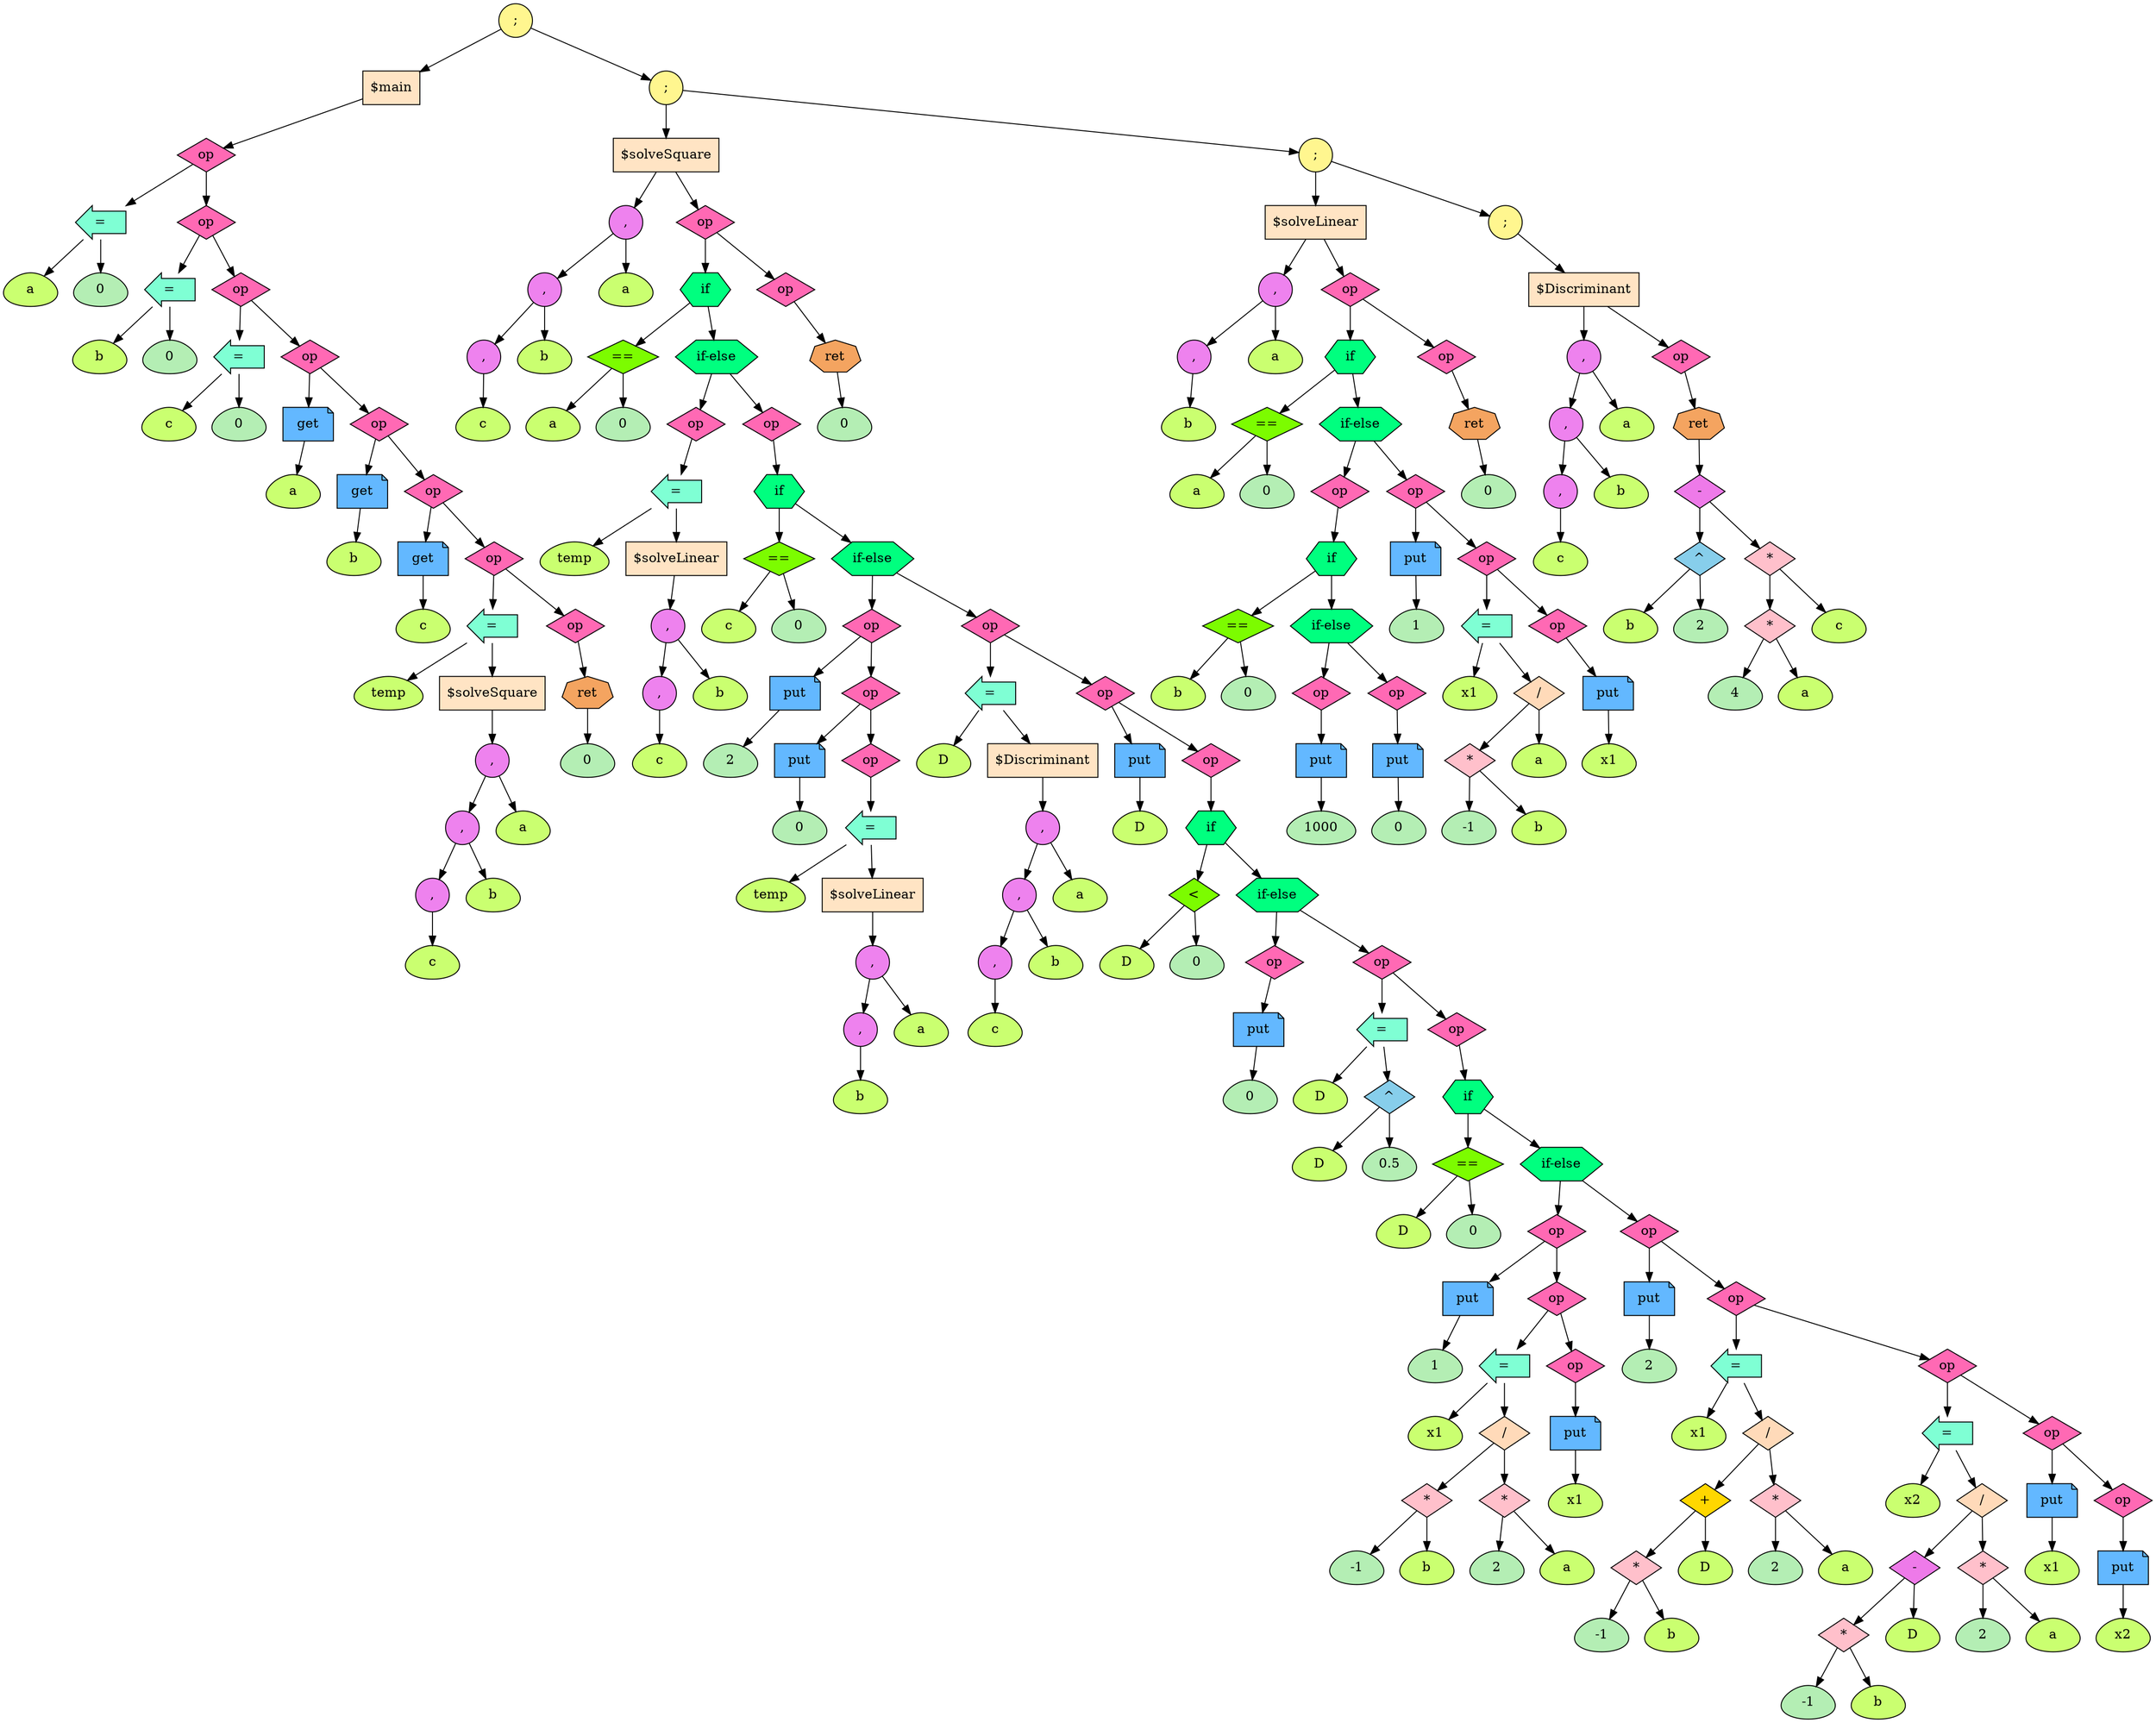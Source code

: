 digraph G {
fontsize = 50
94442180767856[label = ";", style = "filled", fillcolor = "khaki1", shape = "circle"]
94442180767984[label = "$main", style = "filled", fillcolor = "bisque", shape = "box"]
94442180767856 -> 94442180767984
94442180767984[label = "$main", style = "filled", fillcolor = "bisque", shape = "box"]
94442180768240[label = "op", style = "filled", fillcolor = "hotpink", shape = "diamond"]
94442180767984 -> 94442180768240
94442180768240[label = "op", style = "filled", fillcolor = "hotpink", shape = "diamond"]
94442180768368[label = "=", style = "filled", fillcolor = "aquamarine", shape = "larrow"]
94442180768240 -> 94442180768368
94442180768368[label = "=", style = "filled", fillcolor = "aquamarine", shape = "larrow"]
94442180768432[label = "a", style = "filled", fillcolor = "darkolivegreen1", shape = "egg"]
94442180768368 -> 94442180768432
94442180768432[label = "a", style = "filled", fillcolor = "darkolivegreen1", shape = "egg"]
94442180768368[label = "=", style = "filled", fillcolor = "aquamarine", shape = "larrow"]
94442180768688[label = "0", style = "filled", fillcolor = "darkseagreen2", shape = "egg"]
94442180768368 -> 94442180768688
94442180768688[label = "0", style = "filled", fillcolor = "darkseagreen2", shape = "egg"]
94442180768240[label = "op", style = "filled", fillcolor = "hotpink", shape = "diamond"]
94442180768816[label = "op", style = "filled", fillcolor = "hotpink", shape = "diamond"]
94442180768240 -> 94442180768816
94442180768816[label = "op", style = "filled", fillcolor = "hotpink", shape = "diamond"]
94442180768944[label = "=", style = "filled", fillcolor = "aquamarine", shape = "larrow"]
94442180768816 -> 94442180768944
94442180768944[label = "=", style = "filled", fillcolor = "aquamarine", shape = "larrow"]
94442180769008[label = "b", style = "filled", fillcolor = "darkolivegreen1", shape = "egg"]
94442180768944 -> 94442180769008
94442180769008[label = "b", style = "filled", fillcolor = "darkolivegreen1", shape = "egg"]
94442180768944[label = "=", style = "filled", fillcolor = "aquamarine", shape = "larrow"]
94442180769264[label = "0", style = "filled", fillcolor = "darkseagreen2", shape = "egg"]
94442180768944 -> 94442180769264
94442180769264[label = "0", style = "filled", fillcolor = "darkseagreen2", shape = "egg"]
94442180768816[label = "op", style = "filled", fillcolor = "hotpink", shape = "diamond"]
94442180769392[label = "op", style = "filled", fillcolor = "hotpink", shape = "diamond"]
94442180768816 -> 94442180769392
94442180769392[label = "op", style = "filled", fillcolor = "hotpink", shape = "diamond"]
94442180769520[label = "=", style = "filled", fillcolor = "aquamarine", shape = "larrow"]
94442180769392 -> 94442180769520
94442180769520[label = "=", style = "filled", fillcolor = "aquamarine", shape = "larrow"]
94442180769584[label = "c", style = "filled", fillcolor = "darkolivegreen1", shape = "egg"]
94442180769520 -> 94442180769584
94442180769584[label = "c", style = "filled", fillcolor = "darkolivegreen1", shape = "egg"]
94442180769520[label = "=", style = "filled", fillcolor = "aquamarine", shape = "larrow"]
94442180769840[label = "0", style = "filled", fillcolor = "darkseagreen2", shape = "egg"]
94442180769520 -> 94442180769840
94442180769840[label = "0", style = "filled", fillcolor = "darkseagreen2", shape = "egg"]
94442180769392[label = "op", style = "filled", fillcolor = "hotpink", shape = "diamond"]
94442180769968[label = "op", style = "filled", fillcolor = "hotpink", shape = "diamond"]
94442180769392 -> 94442180769968
94442180769968[label = "op", style = "filled", fillcolor = "hotpink", shape = "diamond"]
94442180770096[label = "get", style = "filled", fillcolor = "steelblue1", shape = "note"]
94442180769968 -> 94442180770096
94442180770096[label = "get", style = "filled", fillcolor = "steelblue1", shape = "note"]
94442180770224[label = "a", style = "filled", fillcolor = "darkolivegreen1", shape = "egg"]
94442180770096 -> 94442180770224
94442180770224[label = "a", style = "filled", fillcolor = "darkolivegreen1", shape = "egg"]
94442180769968[label = "op", style = "filled", fillcolor = "hotpink", shape = "diamond"]
94442180770352[label = "op", style = "filled", fillcolor = "hotpink", shape = "diamond"]
94442180769968 -> 94442180770352
94442180770352[label = "op", style = "filled", fillcolor = "hotpink", shape = "diamond"]
94442180770480[label = "get", style = "filled", fillcolor = "steelblue1", shape = "note"]
94442180770352 -> 94442180770480
94442180770480[label = "get", style = "filled", fillcolor = "steelblue1", shape = "note"]
94442180770608[label = "b", style = "filled", fillcolor = "darkolivegreen1", shape = "egg"]
94442180770480 -> 94442180770608
94442180770608[label = "b", style = "filled", fillcolor = "darkolivegreen1", shape = "egg"]
94442180770352[label = "op", style = "filled", fillcolor = "hotpink", shape = "diamond"]
94442180770736[label = "op", style = "filled", fillcolor = "hotpink", shape = "diamond"]
94442180770352 -> 94442180770736
94442180770736[label = "op", style = "filled", fillcolor = "hotpink", shape = "diamond"]
94442180770864[label = "get", style = "filled", fillcolor = "steelblue1", shape = "note"]
94442180770736 -> 94442180770864
94442180770864[label = "get", style = "filled", fillcolor = "steelblue1", shape = "note"]
94442180770992[label = "c", style = "filled", fillcolor = "darkolivegreen1", shape = "egg"]
94442180770864 -> 94442180770992
94442180770992[label = "c", style = "filled", fillcolor = "darkolivegreen1", shape = "egg"]
94442180770736[label = "op", style = "filled", fillcolor = "hotpink", shape = "diamond"]
94442180771120[label = "op", style = "filled", fillcolor = "hotpink", shape = "diamond"]
94442180770736 -> 94442180771120
94442180771120[label = "op", style = "filled", fillcolor = "hotpink", shape = "diamond"]
94442180771248[label = "=", style = "filled", fillcolor = "aquamarine", shape = "larrow"]
94442180771120 -> 94442180771248
94442180771248[label = "=", style = "filled", fillcolor = "aquamarine", shape = "larrow"]
94442180771312[label = "temp", style = "filled", fillcolor = "darkolivegreen1", shape = "egg"]
94442180771248 -> 94442180771312
94442180771312[label = "temp", style = "filled", fillcolor = "darkolivegreen1", shape = "egg"]
94442180771248[label = "=", style = "filled", fillcolor = "aquamarine", shape = "larrow"]
94442180771376[label = "$solveSquare", style = "filled", fillcolor = "bisque", shape = "box"]
94442180771248 -> 94442180771376
94442180771376[label = "$solveSquare", style = "filled", fillcolor = "bisque", shape = "box"]
94442180771568[label = ",", style = "filled", fillcolor = "violet", shape = "circle"]
94442180771376 -> 94442180771568
94442180771568[label = ",", style = "filled", fillcolor = "violet", shape = "circle"]
94442180771888[label = ",", style = "filled", fillcolor = "violet", shape = "circle"]
94442180771568 -> 94442180771888
94442180771888[label = ",", style = "filled", fillcolor = "violet", shape = "circle"]
94442180807184[label = ",", style = "filled", fillcolor = "violet", shape = "circle"]
94442180771888 -> 94442180807184
94442180807184[label = ",", style = "filled", fillcolor = "violet", shape = "circle"]
94442180807440[label = "c", style = "filled", fillcolor = "darkolivegreen1", shape = "egg"]
94442180807184 -> 94442180807440
94442180807440[label = "c", style = "filled", fillcolor = "darkolivegreen1", shape = "egg"]
94442180771888[label = ",", style = "filled", fillcolor = "violet", shape = "circle"]
94442180807120[label = "b", style = "filled", fillcolor = "darkolivegreen1", shape = "egg"]
94442180771888 -> 94442180807120
94442180807120[label = "b", style = "filled", fillcolor = "darkolivegreen1", shape = "egg"]
94442180771568[label = ",", style = "filled", fillcolor = "violet", shape = "circle"]
94442180771824[label = "a", style = "filled", fillcolor = "darkolivegreen1", shape = "egg"]
94442180771568 -> 94442180771824
94442180771824[label = "a", style = "filled", fillcolor = "darkolivegreen1", shape = "egg"]
94442180771120[label = "op", style = "filled", fillcolor = "hotpink", shape = "diamond"]
94442180807568[label = "op", style = "filled", fillcolor = "hotpink", shape = "diamond"]
94442180771120 -> 94442180807568
94442180807568[label = "op", style = "filled", fillcolor = "hotpink", shape = "diamond"]
94442180807696[label = "ret", style = "filled", fillcolor = "sandybrown", shape = "septagon"]
94442180807568 -> 94442180807696
94442180807696[label = "ret", style = "filled", fillcolor = "sandybrown", shape = "septagon"]
94442180807952[label = "0", style = "filled", fillcolor = "darkseagreen2", shape = "egg"]
94442180807696 -> 94442180807952
94442180807952[label = "0", style = "filled", fillcolor = "darkseagreen2", shape = "egg"]
94442180767856[label = ";", style = "filled", fillcolor = "khaki1", shape = "circle"]
94442180808016[label = ";", style = "filled", fillcolor = "khaki1", shape = "circle"]
94442180767856 -> 94442180808016
94442180808016[label = ";", style = "filled", fillcolor = "khaki1", shape = "circle"]
94442180808144[label = "$solveSquare", style = "filled", fillcolor = "bisque", shape = "box"]
94442180808016 -> 94442180808144
94442180808144[label = "$solveSquare", style = "filled", fillcolor = "bisque", shape = "box"]
94442180808336[label = ",", style = "filled", fillcolor = "violet", shape = "circle"]
94442180808144 -> 94442180808336
94442180808336[label = ",", style = "filled", fillcolor = "violet", shape = "circle"]
94442180808528[label = ",", style = "filled", fillcolor = "violet", shape = "circle"]
94442180808336 -> 94442180808528
94442180808528[label = ",", style = "filled", fillcolor = "violet", shape = "circle"]
94442180808720[label = ",", style = "filled", fillcolor = "violet", shape = "circle"]
94442180808528 -> 94442180808720
94442180808720[label = ",", style = "filled", fillcolor = "violet", shape = "circle"]
94442180808848[label = "c", style = "filled", fillcolor = "darkolivegreen1", shape = "egg"]
94442180808720 -> 94442180808848
94442180808848[label = "c", style = "filled", fillcolor = "darkolivegreen1", shape = "egg"]
94442180808528[label = ",", style = "filled", fillcolor = "violet", shape = "circle"]
94442180808656[label = "b", style = "filled", fillcolor = "darkolivegreen1", shape = "egg"]
94442180808528 -> 94442180808656
94442180808656[label = "b", style = "filled", fillcolor = "darkolivegreen1", shape = "egg"]
94442180808336[label = ",", style = "filled", fillcolor = "violet", shape = "circle"]
94442180808464[label = "a", style = "filled", fillcolor = "darkolivegreen1", shape = "egg"]
94442180808336 -> 94442180808464
94442180808464[label = "a", style = "filled", fillcolor = "darkolivegreen1", shape = "egg"]
94442180808144[label = "$solveSquare", style = "filled", fillcolor = "bisque", shape = "box"]
94442180808976[label = "op", style = "filled", fillcolor = "hotpink", shape = "diamond"]
94442180808144 -> 94442180808976
94442180808976[label = "op", style = "filled", fillcolor = "hotpink", shape = "diamond"]
94442180809104[label = "if", style = "filled", fillcolor = "springgreen", shape = "hexagon"]
94442180808976 -> 94442180809104
94442180809104[label = "if", style = "filled", fillcolor = "springgreen", shape = "hexagon"]
94442180809232[label = "==", style = "filled", fillcolor = "lawngreen", shape = "diamond"]
94442180809104 -> 94442180809232
94442180809232[label = "==", style = "filled", fillcolor = "lawngreen", shape = "diamond"]
94442180809552[label = "a", style = "filled", fillcolor = "darkolivegreen1", shape = "egg"]
94442180809232 -> 94442180809552
94442180809552[label = "a", style = "filled", fillcolor = "darkolivegreen1", shape = "egg"]
94442180809232[label = "==", style = "filled", fillcolor = "lawngreen", shape = "diamond"]
94442180809872[label = "0", style = "filled", fillcolor = "darkseagreen2", shape = "egg"]
94442180809232 -> 94442180809872
94442180809872[label = "0", style = "filled", fillcolor = "darkseagreen2", shape = "egg"]
94442180809104[label = "if", style = "filled", fillcolor = "springgreen", shape = "hexagon"]
94442180809936[label = "if-else", style = "filled", fillcolor = "springgreen", shape = "hexagon"]
94442180809104 -> 94442180809936
94442180809936[label = "if-else", style = "filled", fillcolor = "springgreen", shape = "hexagon"]
94442180810192[label = "op", style = "filled", fillcolor = "hotpink", shape = "diamond"]
94442180809936 -> 94442180810192
94442180810192[label = "op", style = "filled", fillcolor = "hotpink", shape = "diamond"]
94442180810320[label = "=", style = "filled", fillcolor = "aquamarine", shape = "larrow"]
94442180810192 -> 94442180810320
94442180810320[label = "=", style = "filled", fillcolor = "aquamarine", shape = "larrow"]
94442180810384[label = "temp", style = "filled", fillcolor = "darkolivegreen1", shape = "egg"]
94442180810320 -> 94442180810384
94442180810384[label = "temp", style = "filled", fillcolor = "darkolivegreen1", shape = "egg"]
94442180810320[label = "=", style = "filled", fillcolor = "aquamarine", shape = "larrow"]
94442180810448[label = "$solveLinear", style = "filled", fillcolor = "bisque", shape = "box"]
94442180810320 -> 94442180810448
94442180810448[label = "$solveLinear", style = "filled", fillcolor = "bisque", shape = "box"]
94442180810640[label = ",", style = "filled", fillcolor = "violet", shape = "circle"]
94442180810448 -> 94442180810640
94442180810640[label = ",", style = "filled", fillcolor = "violet", shape = "circle"]
94442180810960[label = ",", style = "filled", fillcolor = "violet", shape = "circle"]
94442180810640 -> 94442180810960
94442180810960[label = ",", style = "filled", fillcolor = "violet", shape = "circle"]
94442180811216[label = "c", style = "filled", fillcolor = "darkolivegreen1", shape = "egg"]
94442180810960 -> 94442180811216
94442180811216[label = "c", style = "filled", fillcolor = "darkolivegreen1", shape = "egg"]
94442180810640[label = ",", style = "filled", fillcolor = "violet", shape = "circle"]
94442180810896[label = "b", style = "filled", fillcolor = "darkolivegreen1", shape = "egg"]
94442180810640 -> 94442180810896
94442180810896[label = "b", style = "filled", fillcolor = "darkolivegreen1", shape = "egg"]
94442180809936[label = "if-else", style = "filled", fillcolor = "springgreen", shape = "hexagon"]
94442180811536[label = "op", style = "filled", fillcolor = "hotpink", shape = "diamond"]
94442180809936 -> 94442180811536
94442180811536[label = "op", style = "filled", fillcolor = "hotpink", shape = "diamond"]
94442180811664[label = "if", style = "filled", fillcolor = "springgreen", shape = "hexagon"]
94442180811536 -> 94442180811664
94442180811664[label = "if", style = "filled", fillcolor = "springgreen", shape = "hexagon"]
94442180811792[label = "==", style = "filled", fillcolor = "lawngreen", shape = "diamond"]
94442180811664 -> 94442180811792
94442180811792[label = "==", style = "filled", fillcolor = "lawngreen", shape = "diamond"]
94442180812112[label = "c", style = "filled", fillcolor = "darkolivegreen1", shape = "egg"]
94442180811792 -> 94442180812112
94442180812112[label = "c", style = "filled", fillcolor = "darkolivegreen1", shape = "egg"]
94442180811792[label = "==", style = "filled", fillcolor = "lawngreen", shape = "diamond"]
94442180812432[label = "0", style = "filled", fillcolor = "darkseagreen2", shape = "egg"]
94442180811792 -> 94442180812432
94442180812432[label = "0", style = "filled", fillcolor = "darkseagreen2", shape = "egg"]
94442180811664[label = "if", style = "filled", fillcolor = "springgreen", shape = "hexagon"]
94442180812496[label = "if-else", style = "filled", fillcolor = "springgreen", shape = "hexagon"]
94442180811664 -> 94442180812496
94442180812496[label = "if-else", style = "filled", fillcolor = "springgreen", shape = "hexagon"]
94442180812752[label = "op", style = "filled", fillcolor = "hotpink", shape = "diamond"]
94442180812496 -> 94442180812752
94442180812752[label = "op", style = "filled", fillcolor = "hotpink", shape = "diamond"]
94442180812880[label = "put", style = "filled", fillcolor = "steelblue1", shape = "note"]
94442180812752 -> 94442180812880
94442180812880[label = "put", style = "filled", fillcolor = "steelblue1", shape = "note"]
94442180813200[label = "2", style = "filled", fillcolor = "darkseagreen2", shape = "egg"]
94442180812880 -> 94442180813200
94442180813200[label = "2", style = "filled", fillcolor = "darkseagreen2", shape = "egg"]
94442180812752[label = "op", style = "filled", fillcolor = "hotpink", shape = "diamond"]
94442180813328[label = "op", style = "filled", fillcolor = "hotpink", shape = "diamond"]
94442180812752 -> 94442180813328
94442180813328[label = "op", style = "filled", fillcolor = "hotpink", shape = "diamond"]
94442180813456[label = "put", style = "filled", fillcolor = "steelblue1", shape = "note"]
94442180813328 -> 94442180813456
94442180813456[label = "put", style = "filled", fillcolor = "steelblue1", shape = "note"]
94442180813776[label = "0", style = "filled", fillcolor = "darkseagreen2", shape = "egg"]
94442180813456 -> 94442180813776
94442180813776[label = "0", style = "filled", fillcolor = "darkseagreen2", shape = "egg"]
94442180813328[label = "op", style = "filled", fillcolor = "hotpink", shape = "diamond"]
94442180813904[label = "op", style = "filled", fillcolor = "hotpink", shape = "diamond"]
94442180813328 -> 94442180813904
94442180813904[label = "op", style = "filled", fillcolor = "hotpink", shape = "diamond"]
94442180814032[label = "=", style = "filled", fillcolor = "aquamarine", shape = "larrow"]
94442180813904 -> 94442180814032
94442180814032[label = "=", style = "filled", fillcolor = "aquamarine", shape = "larrow"]
94442180814096[label = "temp", style = "filled", fillcolor = "darkolivegreen1", shape = "egg"]
94442180814032 -> 94442180814096
94442180814096[label = "temp", style = "filled", fillcolor = "darkolivegreen1", shape = "egg"]
94442180814032[label = "=", style = "filled", fillcolor = "aquamarine", shape = "larrow"]
94442180814160[label = "$solveLinear", style = "filled", fillcolor = "bisque", shape = "box"]
94442180814032 -> 94442180814160
94442180814160[label = "$solveLinear", style = "filled", fillcolor = "bisque", shape = "box"]
94442180814352[label = ",", style = "filled", fillcolor = "violet", shape = "circle"]
94442180814160 -> 94442180814352
94442180814352[label = ",", style = "filled", fillcolor = "violet", shape = "circle"]
94442180814672[label = ",", style = "filled", fillcolor = "violet", shape = "circle"]
94442180814352 -> 94442180814672
94442180814672[label = ",", style = "filled", fillcolor = "violet", shape = "circle"]
94442180814928[label = "b", style = "filled", fillcolor = "darkolivegreen1", shape = "egg"]
94442180814672 -> 94442180814928
94442180814928[label = "b", style = "filled", fillcolor = "darkolivegreen1", shape = "egg"]
94442180814352[label = ",", style = "filled", fillcolor = "violet", shape = "circle"]
94442180814608[label = "a", style = "filled", fillcolor = "darkolivegreen1", shape = "egg"]
94442180814352 -> 94442180814608
94442180814608[label = "a", style = "filled", fillcolor = "darkolivegreen1", shape = "egg"]
94442180812496[label = "if-else", style = "filled", fillcolor = "springgreen", shape = "hexagon"]
94442180815248[label = "op", style = "filled", fillcolor = "hotpink", shape = "diamond"]
94442180812496 -> 94442180815248
94442180815248[label = "op", style = "filled", fillcolor = "hotpink", shape = "diamond"]
94442180815376[label = "=", style = "filled", fillcolor = "aquamarine", shape = "larrow"]
94442180815248 -> 94442180815376
94442180815376[label = "=", style = "filled", fillcolor = "aquamarine", shape = "larrow"]
94442180815440[label = "D", style = "filled", fillcolor = "darkolivegreen1", shape = "egg"]
94442180815376 -> 94442180815440
94442180815440[label = "D", style = "filled", fillcolor = "darkolivegreen1", shape = "egg"]
94442180815376[label = "=", style = "filled", fillcolor = "aquamarine", shape = "larrow"]
94442180815504[label = "$Discriminant", style = "filled", fillcolor = "bisque", shape = "box"]
94442180815376 -> 94442180815504
94442180815504[label = "$Discriminant", style = "filled", fillcolor = "bisque", shape = "box"]
94442180815696[label = ",", style = "filled", fillcolor = "violet", shape = "circle"]
94442180815504 -> 94442180815696
94442180815696[label = ",", style = "filled", fillcolor = "violet", shape = "circle"]
94442180816016[label = ",", style = "filled", fillcolor = "violet", shape = "circle"]
94442180815696 -> 94442180816016
94442180816016[label = ",", style = "filled", fillcolor = "violet", shape = "circle"]
94442180816336[label = ",", style = "filled", fillcolor = "violet", shape = "circle"]
94442180816016 -> 94442180816336
94442180816336[label = ",", style = "filled", fillcolor = "violet", shape = "circle"]
94442180816592[label = "c", style = "filled", fillcolor = "darkolivegreen1", shape = "egg"]
94442180816336 -> 94442180816592
94442180816592[label = "c", style = "filled", fillcolor = "darkolivegreen1", shape = "egg"]
94442180816016[label = ",", style = "filled", fillcolor = "violet", shape = "circle"]
94442180816272[label = "b", style = "filled", fillcolor = "darkolivegreen1", shape = "egg"]
94442180816016 -> 94442180816272
94442180816272[label = "b", style = "filled", fillcolor = "darkolivegreen1", shape = "egg"]
94442180815696[label = ",", style = "filled", fillcolor = "violet", shape = "circle"]
94442180815952[label = "a", style = "filled", fillcolor = "darkolivegreen1", shape = "egg"]
94442180815696 -> 94442180815952
94442180815952[label = "a", style = "filled", fillcolor = "darkolivegreen1", shape = "egg"]
94442180815248[label = "op", style = "filled", fillcolor = "hotpink", shape = "diamond"]
94442180816720[label = "op", style = "filled", fillcolor = "hotpink", shape = "diamond"]
94442180815248 -> 94442180816720
94442180816720[label = "op", style = "filled", fillcolor = "hotpink", shape = "diamond"]
94442180816848[label = "put", style = "filled", fillcolor = "steelblue1", shape = "note"]
94442180816720 -> 94442180816848
94442180816848[label = "put", style = "filled", fillcolor = "steelblue1", shape = "note"]
94442180817168[label = "D", style = "filled", fillcolor = "darkolivegreen1", shape = "egg"]
94442180816848 -> 94442180817168
94442180817168[label = "D", style = "filled", fillcolor = "darkolivegreen1", shape = "egg"]
94442180816720[label = "op", style = "filled", fillcolor = "hotpink", shape = "diamond"]
94442180817296[label = "op", style = "filled", fillcolor = "hotpink", shape = "diamond"]
94442180816720 -> 94442180817296
94442180817296[label = "op", style = "filled", fillcolor = "hotpink", shape = "diamond"]
94442180817424[label = "if", style = "filled", fillcolor = "springgreen", shape = "hexagon"]
94442180817296 -> 94442180817424
94442180817424[label = "if", style = "filled", fillcolor = "springgreen", shape = "hexagon"]
94442180817552[label = "<", style = "filled", fillcolor = "lawngreen", shape = "diamond"]
94442180817424 -> 94442180817552
94442180817552[label = "<", style = "filled", fillcolor = "lawngreen", shape = "diamond"]
94442180817872[label = "D", style = "filled", fillcolor = "darkolivegreen1", shape = "egg"]
94442180817552 -> 94442180817872
94442180817872[label = "D", style = "filled", fillcolor = "darkolivegreen1", shape = "egg"]
94442180817552[label = "<", style = "filled", fillcolor = "lawngreen", shape = "diamond"]
94442180818192[label = "0", style = "filled", fillcolor = "darkseagreen2", shape = "egg"]
94442180817552 -> 94442180818192
94442180818192[label = "0", style = "filled", fillcolor = "darkseagreen2", shape = "egg"]
94442180817424[label = "if", style = "filled", fillcolor = "springgreen", shape = "hexagon"]
94442180818256[label = "if-else", style = "filled", fillcolor = "springgreen", shape = "hexagon"]
94442180817424 -> 94442180818256
94442180818256[label = "if-else", style = "filled", fillcolor = "springgreen", shape = "hexagon"]
94442180818384[label = "op", style = "filled", fillcolor = "hotpink", shape = "diamond"]
94442180818256 -> 94442180818384
94442180818384[label = "op", style = "filled", fillcolor = "hotpink", shape = "diamond"]
94442180818512[label = "put", style = "filled", fillcolor = "steelblue1", shape = "note"]
94442180818384 -> 94442180818512
94442180818512[label = "put", style = "filled", fillcolor = "steelblue1", shape = "note"]
94442180818832[label = "0", style = "filled", fillcolor = "darkseagreen2", shape = "egg"]
94442180818512 -> 94442180818832
94442180818832[label = "0", style = "filled", fillcolor = "darkseagreen2", shape = "egg"]
94442180818256[label = "if-else", style = "filled", fillcolor = "springgreen", shape = "hexagon"]
94442180819088[label = "op", style = "filled", fillcolor = "hotpink", shape = "diamond"]
94442180818256 -> 94442180819088
94442180819088[label = "op", style = "filled", fillcolor = "hotpink", shape = "diamond"]
94442180819216[label = "=", style = "filled", fillcolor = "aquamarine", shape = "larrow"]
94442180819088 -> 94442180819216
94442180819216[label = "=", style = "filled", fillcolor = "aquamarine", shape = "larrow"]
94442180819280[label = "D", style = "filled", fillcolor = "darkolivegreen1", shape = "egg"]
94442180819216 -> 94442180819280
94442180819280[label = "D", style = "filled", fillcolor = "darkolivegreen1", shape = "egg"]
94442180819216[label = "=", style = "filled", fillcolor = "aquamarine", shape = "larrow"]
94442180819472[label = "^", style = "filled", fillcolor = "skyblue", shape = "diamond"]
94442180819216 -> 94442180819472
94442180819472[label = "^", style = "filled", fillcolor = "skyblue", shape = "diamond"]
94442180819536[label = "D", style = "filled", fillcolor = "darkolivegreen1", shape = "egg"]
94442180819472 -> 94442180819536
94442180819536[label = "D", style = "filled", fillcolor = "darkolivegreen1", shape = "egg"]
94442180819472[label = "^", style = "filled", fillcolor = "skyblue", shape = "diamond"]
94442180819600[label = "0.5", style = "filled", fillcolor = "darkseagreen2", shape = "egg"]
94442180819472 -> 94442180819600
94442180819600[label = "0.5", style = "filled", fillcolor = "darkseagreen2", shape = "egg"]
94442180819088[label = "op", style = "filled", fillcolor = "hotpink", shape = "diamond"]
94442180819728[label = "op", style = "filled", fillcolor = "hotpink", shape = "diamond"]
94442180819088 -> 94442180819728
94442180819728[label = "op", style = "filled", fillcolor = "hotpink", shape = "diamond"]
94442180819856[label = "if", style = "filled", fillcolor = "springgreen", shape = "hexagon"]
94442180819728 -> 94442180819856
94442180819856[label = "if", style = "filled", fillcolor = "springgreen", shape = "hexagon"]
94442180819984[label = "==", style = "filled", fillcolor = "lawngreen", shape = "diamond"]
94442180819856 -> 94442180819984
94442180819984[label = "==", style = "filled", fillcolor = "lawngreen", shape = "diamond"]
94442180820304[label = "D", style = "filled", fillcolor = "darkolivegreen1", shape = "egg"]
94442180819984 -> 94442180820304
94442180820304[label = "D", style = "filled", fillcolor = "darkolivegreen1", shape = "egg"]
94442180819984[label = "==", style = "filled", fillcolor = "lawngreen", shape = "diamond"]
94442180820624[label = "0", style = "filled", fillcolor = "darkseagreen2", shape = "egg"]
94442180819984 -> 94442180820624
94442180820624[label = "0", style = "filled", fillcolor = "darkseagreen2", shape = "egg"]
94442180819856[label = "if", style = "filled", fillcolor = "springgreen", shape = "hexagon"]
94442180820688[label = "if-else", style = "filled", fillcolor = "springgreen", shape = "hexagon"]
94442180819856 -> 94442180820688
94442180820688[label = "if-else", style = "filled", fillcolor = "springgreen", shape = "hexagon"]
94442180820944[label = "op", style = "filled", fillcolor = "hotpink", shape = "diamond"]
94442180820688 -> 94442180820944
94442180820944[label = "op", style = "filled", fillcolor = "hotpink", shape = "diamond"]
94442180821072[label = "put", style = "filled", fillcolor = "steelblue1", shape = "note"]
94442180820944 -> 94442180821072
94442180821072[label = "put", style = "filled", fillcolor = "steelblue1", shape = "note"]
94442180821392[label = "1", style = "filled", fillcolor = "darkseagreen2", shape = "egg"]
94442180821072 -> 94442180821392
94442180821392[label = "1", style = "filled", fillcolor = "darkseagreen2", shape = "egg"]
94442180820944[label = "op", style = "filled", fillcolor = "hotpink", shape = "diamond"]
94442180821520[label = "op", style = "filled", fillcolor = "hotpink", shape = "diamond"]
94442180820944 -> 94442180821520
94442180821520[label = "op", style = "filled", fillcolor = "hotpink", shape = "diamond"]
94442180821648[label = "=", style = "filled", fillcolor = "aquamarine", shape = "larrow"]
94442180821520 -> 94442180821648
94442180821648[label = "=", style = "filled", fillcolor = "aquamarine", shape = "larrow"]
94442180821712[label = "x1", style = "filled", fillcolor = "darkolivegreen1", shape = "egg"]
94442180821648 -> 94442180821712
94442180821712[label = "x1", style = "filled", fillcolor = "darkolivegreen1", shape = "egg"]
94442180821648[label = "=", style = "filled", fillcolor = "aquamarine", shape = "larrow"]
94442180822544[label = "/", style = "filled", fillcolor = "peachpuff", shape = "diamond"]
94442180821648 -> 94442180822544
94442180822544[label = "/", style = "filled", fillcolor = "peachpuff", shape = "diamond"]
94442180821840[label = "*", style = "filled", fillcolor = "pink", shape = "diamond"]
94442180822544 -> 94442180821840
94442180821840[label = "*", style = "filled", fillcolor = "pink", shape = "diamond"]
94442180840672[label = "-1", style = "filled", fillcolor = "darkseagreen2", shape = "egg"]
94442180821840 -> 94442180840672
94442180840672[label = "-1", style = "filled", fillcolor = "darkseagreen2", shape = "egg"]
94442180821840[label = "*", style = "filled", fillcolor = "pink", shape = "diamond"]
94442180822480[label = "b", style = "filled", fillcolor = "darkolivegreen1", shape = "egg"]
94442180821840 -> 94442180822480
94442180822480[label = "b", style = "filled", fillcolor = "darkolivegreen1", shape = "egg"]
94442180822544[label = "/", style = "filled", fillcolor = "peachpuff", shape = "diamond"]
94442180822736[label = "*", style = "filled", fillcolor = "pink", shape = "diamond"]
94442180822544 -> 94442180822736
94442180822736[label = "*", style = "filled", fillcolor = "pink", shape = "diamond"]
94442180822864[label = "2", style = "filled", fillcolor = "darkseagreen2", shape = "egg"]
94442180822736 -> 94442180822864
94442180822864[label = "2", style = "filled", fillcolor = "darkseagreen2", shape = "egg"]
94442180822736[label = "*", style = "filled", fillcolor = "pink", shape = "diamond"]
94442180822992[label = "a", style = "filled", fillcolor = "darkolivegreen1", shape = "egg"]
94442180822736 -> 94442180822992
94442180822992[label = "a", style = "filled", fillcolor = "darkolivegreen1", shape = "egg"]
94442180821520[label = "op", style = "filled", fillcolor = "hotpink", shape = "diamond"]
94442180823120[label = "op", style = "filled", fillcolor = "hotpink", shape = "diamond"]
94442180821520 -> 94442180823120
94442180823120[label = "op", style = "filled", fillcolor = "hotpink", shape = "diamond"]
94442180823248[label = "put", style = "filled", fillcolor = "steelblue1", shape = "note"]
94442180823120 -> 94442180823248
94442180823248[label = "put", style = "filled", fillcolor = "steelblue1", shape = "note"]
94442180823568[label = "x1", style = "filled", fillcolor = "darkolivegreen1", shape = "egg"]
94442180823248 -> 94442180823568
94442180823568[label = "x1", style = "filled", fillcolor = "darkolivegreen1", shape = "egg"]
94442180820688[label = "if-else", style = "filled", fillcolor = "springgreen", shape = "hexagon"]
94442180823888[label = "op", style = "filled", fillcolor = "hotpink", shape = "diamond"]
94442180820688 -> 94442180823888
94442180823888[label = "op", style = "filled", fillcolor = "hotpink", shape = "diamond"]
94442180824016[label = "put", style = "filled", fillcolor = "steelblue1", shape = "note"]
94442180823888 -> 94442180824016
94442180824016[label = "put", style = "filled", fillcolor = "steelblue1", shape = "note"]
94442180824336[label = "2", style = "filled", fillcolor = "darkseagreen2", shape = "egg"]
94442180824016 -> 94442180824336
94442180824336[label = "2", style = "filled", fillcolor = "darkseagreen2", shape = "egg"]
94442180823888[label = "op", style = "filled", fillcolor = "hotpink", shape = "diamond"]
94442180824464[label = "op", style = "filled", fillcolor = "hotpink", shape = "diamond"]
94442180823888 -> 94442180824464
94442180824464[label = "op", style = "filled", fillcolor = "hotpink", shape = "diamond"]
94442180824592[label = "=", style = "filled", fillcolor = "aquamarine", shape = "larrow"]
94442180824464 -> 94442180824592
94442180824592[label = "=", style = "filled", fillcolor = "aquamarine", shape = "larrow"]
94442180824656[label = "x1", style = "filled", fillcolor = "darkolivegreen1", shape = "egg"]
94442180824592 -> 94442180824656
94442180824656[label = "x1", style = "filled", fillcolor = "darkolivegreen1", shape = "egg"]
94442180824592[label = "=", style = "filled", fillcolor = "aquamarine", shape = "larrow"]
94442180824784[label = "/", style = "filled", fillcolor = "peachpuff", shape = "diamond"]
94442180824592 -> 94442180824784
94442180824784[label = "/", style = "filled", fillcolor = "peachpuff", shape = "diamond"]
94442180824912[label = "+", style = "filled", fillcolor = "gold", shape = "diamond"]
94442180824784 -> 94442180824912
94442180824912[label = "+", style = "filled", fillcolor = "gold", shape = "diamond"]
94442180824976[label = "*", style = "filled", fillcolor = "pink", shape = "diamond"]
94442180824912 -> 94442180824976
94442180824976[label = "*", style = "filled", fillcolor = "pink", shape = "diamond"]
94442180840800[label = "-1", style = "filled", fillcolor = "darkseagreen2", shape = "egg"]
94442180824976 -> 94442180840800
94442180840800[label = "-1", style = "filled", fillcolor = "darkseagreen2", shape = "egg"]
94442180824976[label = "*", style = "filled", fillcolor = "pink", shape = "diamond"]
94442180825616[label = "b", style = "filled", fillcolor = "darkolivegreen1", shape = "egg"]
94442180824976 -> 94442180825616
94442180825616[label = "b", style = "filled", fillcolor = "darkolivegreen1", shape = "egg"]
94442180824912[label = "+", style = "filled", fillcolor = "gold", shape = "diamond"]
94442180825808[label = "D", style = "filled", fillcolor = "darkolivegreen1", shape = "egg"]
94442180824912 -> 94442180825808
94442180825808[label = "D", style = "filled", fillcolor = "darkolivegreen1", shape = "egg"]
94442180824784[label = "/", style = "filled", fillcolor = "peachpuff", shape = "diamond"]
94442180826000[label = "*", style = "filled", fillcolor = "pink", shape = "diamond"]
94442180824784 -> 94442180826000
94442180826000[label = "*", style = "filled", fillcolor = "pink", shape = "diamond"]
94442180826128[label = "2", style = "filled", fillcolor = "darkseagreen2", shape = "egg"]
94442180826000 -> 94442180826128
94442180826128[label = "2", style = "filled", fillcolor = "darkseagreen2", shape = "egg"]
94442180826000[label = "*", style = "filled", fillcolor = "pink", shape = "diamond"]
94442180826256[label = "a", style = "filled", fillcolor = "darkolivegreen1", shape = "egg"]
94442180826000 -> 94442180826256
94442180826256[label = "a", style = "filled", fillcolor = "darkolivegreen1", shape = "egg"]
94442180824464[label = "op", style = "filled", fillcolor = "hotpink", shape = "diamond"]
94442180826384[label = "op", style = "filled", fillcolor = "hotpink", shape = "diamond"]
94442180824464 -> 94442180826384
94442180826384[label = "op", style = "filled", fillcolor = "hotpink", shape = "diamond"]
94442180826512[label = "=", style = "filled", fillcolor = "aquamarine", shape = "larrow"]
94442180826384 -> 94442180826512
94442180826512[label = "=", style = "filled", fillcolor = "aquamarine", shape = "larrow"]
94442180826576[label = "x2", style = "filled", fillcolor = "darkolivegreen1", shape = "egg"]
94442180826512 -> 94442180826576
94442180826576[label = "x2", style = "filled", fillcolor = "darkolivegreen1", shape = "egg"]
94442180826512[label = "=", style = "filled", fillcolor = "aquamarine", shape = "larrow"]
94442180826704[label = "/", style = "filled", fillcolor = "peachpuff", shape = "diamond"]
94442180826512 -> 94442180826704
94442180826704[label = "/", style = "filled", fillcolor = "peachpuff", shape = "diamond"]
94442180826832[label = "-", style = "filled", fillcolor = "orchid2", shape = "diamond"]
94442180826704 -> 94442180826832
94442180826832[label = "-", style = "filled", fillcolor = "orchid2", shape = "diamond"]
94442180826896[label = "*", style = "filled", fillcolor = "pink", shape = "diamond"]
94442180826832 -> 94442180826896
94442180826896[label = "*", style = "filled", fillcolor = "pink", shape = "diamond"]
94442180840928[label = "-1", style = "filled", fillcolor = "darkseagreen2", shape = "egg"]
94442180826896 -> 94442180840928
94442180840928[label = "-1", style = "filled", fillcolor = "darkseagreen2", shape = "egg"]
94442180826896[label = "*", style = "filled", fillcolor = "pink", shape = "diamond"]
94442180827536[label = "b", style = "filled", fillcolor = "darkolivegreen1", shape = "egg"]
94442180826896 -> 94442180827536
94442180827536[label = "b", style = "filled", fillcolor = "darkolivegreen1", shape = "egg"]
94442180826832[label = "-", style = "filled", fillcolor = "orchid2", shape = "diamond"]
94442180827728[label = "D", style = "filled", fillcolor = "darkolivegreen1", shape = "egg"]
94442180826832 -> 94442180827728
94442180827728[label = "D", style = "filled", fillcolor = "darkolivegreen1", shape = "egg"]
94442180826704[label = "/", style = "filled", fillcolor = "peachpuff", shape = "diamond"]
94442180827920[label = "*", style = "filled", fillcolor = "pink", shape = "diamond"]
94442180826704 -> 94442180827920
94442180827920[label = "*", style = "filled", fillcolor = "pink", shape = "diamond"]
94442180828048[label = "2", style = "filled", fillcolor = "darkseagreen2", shape = "egg"]
94442180827920 -> 94442180828048
94442180828048[label = "2", style = "filled", fillcolor = "darkseagreen2", shape = "egg"]
94442180827920[label = "*", style = "filled", fillcolor = "pink", shape = "diamond"]
94442180828176[label = "a", style = "filled", fillcolor = "darkolivegreen1", shape = "egg"]
94442180827920 -> 94442180828176
94442180828176[label = "a", style = "filled", fillcolor = "darkolivegreen1", shape = "egg"]
94442180826384[label = "op", style = "filled", fillcolor = "hotpink", shape = "diamond"]
94442180828304[label = "op", style = "filled", fillcolor = "hotpink", shape = "diamond"]
94442180826384 -> 94442180828304
94442180828304[label = "op", style = "filled", fillcolor = "hotpink", shape = "diamond"]
94442180828432[label = "put", style = "filled", fillcolor = "steelblue1", shape = "note"]
94442180828304 -> 94442180828432
94442180828432[label = "put", style = "filled", fillcolor = "steelblue1", shape = "note"]
94442180828752[label = "x1", style = "filled", fillcolor = "darkolivegreen1", shape = "egg"]
94442180828432 -> 94442180828752
94442180828752[label = "x1", style = "filled", fillcolor = "darkolivegreen1", shape = "egg"]
94442180828304[label = "op", style = "filled", fillcolor = "hotpink", shape = "diamond"]
94442180828880[label = "op", style = "filled", fillcolor = "hotpink", shape = "diamond"]
94442180828304 -> 94442180828880
94442180828880[label = "op", style = "filled", fillcolor = "hotpink", shape = "diamond"]
94442180829008[label = "put", style = "filled", fillcolor = "steelblue1", shape = "note"]
94442180828880 -> 94442180829008
94442180829008[label = "put", style = "filled", fillcolor = "steelblue1", shape = "note"]
94442180829328[label = "x2", style = "filled", fillcolor = "darkolivegreen1", shape = "egg"]
94442180829008 -> 94442180829328
94442180829328[label = "x2", style = "filled", fillcolor = "darkolivegreen1", shape = "egg"]
94442180808976[label = "op", style = "filled", fillcolor = "hotpink", shape = "diamond"]
94442180829712[label = "op", style = "filled", fillcolor = "hotpink", shape = "diamond"]
94442180808976 -> 94442180829712
94442180829712[label = "op", style = "filled", fillcolor = "hotpink", shape = "diamond"]
94442180829840[label = "ret", style = "filled", fillcolor = "sandybrown", shape = "septagon"]
94442180829712 -> 94442180829840
94442180829840[label = "ret", style = "filled", fillcolor = "sandybrown", shape = "septagon"]
94442180830096[label = "0", style = "filled", fillcolor = "darkseagreen2", shape = "egg"]
94442180829840 -> 94442180830096
94442180830096[label = "0", style = "filled", fillcolor = "darkseagreen2", shape = "egg"]
94442180808016[label = ";", style = "filled", fillcolor = "khaki1", shape = "circle"]
94442180830160[label = ";", style = "filled", fillcolor = "khaki1", shape = "circle"]
94442180808016 -> 94442180830160
94442180830160[label = ";", style = "filled", fillcolor = "khaki1", shape = "circle"]
94442180830288[label = "$solveLinear", style = "filled", fillcolor = "bisque", shape = "box"]
94442180830160 -> 94442180830288
94442180830288[label = "$solveLinear", style = "filled", fillcolor = "bisque", shape = "box"]
94442180830480[label = ",", style = "filled", fillcolor = "violet", shape = "circle"]
94442180830288 -> 94442180830480
94442180830480[label = ",", style = "filled", fillcolor = "violet", shape = "circle"]
94442180830672[label = ",", style = "filled", fillcolor = "violet", shape = "circle"]
94442180830480 -> 94442180830672
94442180830672[label = ",", style = "filled", fillcolor = "violet", shape = "circle"]
94442180830800[label = "b", style = "filled", fillcolor = "darkolivegreen1", shape = "egg"]
94442180830672 -> 94442180830800
94442180830800[label = "b", style = "filled", fillcolor = "darkolivegreen1", shape = "egg"]
94442180830480[label = ",", style = "filled", fillcolor = "violet", shape = "circle"]
94442180830608[label = "a", style = "filled", fillcolor = "darkolivegreen1", shape = "egg"]
94442180830480 -> 94442180830608
94442180830608[label = "a", style = "filled", fillcolor = "darkolivegreen1", shape = "egg"]
94442180830288[label = "$solveLinear", style = "filled", fillcolor = "bisque", shape = "box"]
94442180830928[label = "op", style = "filled", fillcolor = "hotpink", shape = "diamond"]
94442180830288 -> 94442180830928
94442180830928[label = "op", style = "filled", fillcolor = "hotpink", shape = "diamond"]
94442180831056[label = "if", style = "filled", fillcolor = "springgreen", shape = "hexagon"]
94442180830928 -> 94442180831056
94442180831056[label = "if", style = "filled", fillcolor = "springgreen", shape = "hexagon"]
94442180831184[label = "==", style = "filled", fillcolor = "lawngreen", shape = "diamond"]
94442180831056 -> 94442180831184
94442180831184[label = "==", style = "filled", fillcolor = "lawngreen", shape = "diamond"]
94442180831504[label = "a", style = "filled", fillcolor = "darkolivegreen1", shape = "egg"]
94442180831184 -> 94442180831504
94442180831504[label = "a", style = "filled", fillcolor = "darkolivegreen1", shape = "egg"]
94442180831184[label = "==", style = "filled", fillcolor = "lawngreen", shape = "diamond"]
94442180831824[label = "0", style = "filled", fillcolor = "darkseagreen2", shape = "egg"]
94442180831184 -> 94442180831824
94442180831824[label = "0", style = "filled", fillcolor = "darkseagreen2", shape = "egg"]
94442180831056[label = "if", style = "filled", fillcolor = "springgreen", shape = "hexagon"]
94442180831888[label = "if-else", style = "filled", fillcolor = "springgreen", shape = "hexagon"]
94442180831056 -> 94442180831888
94442180831888[label = "if-else", style = "filled", fillcolor = "springgreen", shape = "hexagon"]
94442180832144[label = "op", style = "filled", fillcolor = "hotpink", shape = "diamond"]
94442180831888 -> 94442180832144
94442180832144[label = "op", style = "filled", fillcolor = "hotpink", shape = "diamond"]
94442180832272[label = "if", style = "filled", fillcolor = "springgreen", shape = "hexagon"]
94442180832144 -> 94442180832272
94442180832272[label = "if", style = "filled", fillcolor = "springgreen", shape = "hexagon"]
94442180832400[label = "==", style = "filled", fillcolor = "lawngreen", shape = "diamond"]
94442180832272 -> 94442180832400
94442180832400[label = "==", style = "filled", fillcolor = "lawngreen", shape = "diamond"]
94442180832720[label = "b", style = "filled", fillcolor = "darkolivegreen1", shape = "egg"]
94442180832400 -> 94442180832720
94442180832720[label = "b", style = "filled", fillcolor = "darkolivegreen1", shape = "egg"]
94442180832400[label = "==", style = "filled", fillcolor = "lawngreen", shape = "diamond"]
94442180833040[label = "0", style = "filled", fillcolor = "darkseagreen2", shape = "egg"]
94442180832400 -> 94442180833040
94442180833040[label = "0", style = "filled", fillcolor = "darkseagreen2", shape = "egg"]
94442180832272[label = "if", style = "filled", fillcolor = "springgreen", shape = "hexagon"]
94442180833104[label = "if-else", style = "filled", fillcolor = "springgreen", shape = "hexagon"]
94442180832272 -> 94442180833104
94442180833104[label = "if-else", style = "filled", fillcolor = "springgreen", shape = "hexagon"]
94442180833232[label = "op", style = "filled", fillcolor = "hotpink", shape = "diamond"]
94442180833104 -> 94442180833232
94442180833232[label = "op", style = "filled", fillcolor = "hotpink", shape = "diamond"]
94442180833360[label = "put", style = "filled", fillcolor = "steelblue1", shape = "note"]
94442180833232 -> 94442180833360
94442180833360[label = "put", style = "filled", fillcolor = "steelblue1", shape = "note"]
94442180833680[label = "1000", style = "filled", fillcolor = "darkseagreen2", shape = "egg"]
94442180833360 -> 94442180833680
94442180833680[label = "1000", style = "filled", fillcolor = "darkseagreen2", shape = "egg"]
94442180833104[label = "if-else", style = "filled", fillcolor = "springgreen", shape = "hexagon"]
94442180833808[label = "op", style = "filled", fillcolor = "hotpink", shape = "diamond"]
94442180833104 -> 94442180833808
94442180833808[label = "op", style = "filled", fillcolor = "hotpink", shape = "diamond"]
94442180833936[label = "put", style = "filled", fillcolor = "steelblue1", shape = "note"]
94442180833808 -> 94442180833936
94442180833936[label = "put", style = "filled", fillcolor = "steelblue1", shape = "note"]
94442180834256[label = "0", style = "filled", fillcolor = "darkseagreen2", shape = "egg"]
94442180833936 -> 94442180834256
94442180834256[label = "0", style = "filled", fillcolor = "darkseagreen2", shape = "egg"]
94442180831888[label = "if-else", style = "filled", fillcolor = "springgreen", shape = "hexagon"]
94442180834576[label = "op", style = "filled", fillcolor = "hotpink", shape = "diamond"]
94442180831888 -> 94442180834576
94442180834576[label = "op", style = "filled", fillcolor = "hotpink", shape = "diamond"]
94442180834704[label = "put", style = "filled", fillcolor = "steelblue1", shape = "note"]
94442180834576 -> 94442180834704
94442180834704[label = "put", style = "filled", fillcolor = "steelblue1", shape = "note"]
94442180835024[label = "1", style = "filled", fillcolor = "darkseagreen2", shape = "egg"]
94442180834704 -> 94442180835024
94442180835024[label = "1", style = "filled", fillcolor = "darkseagreen2", shape = "egg"]
94442180834576[label = "op", style = "filled", fillcolor = "hotpink", shape = "diamond"]
94442180835152[label = "op", style = "filled", fillcolor = "hotpink", shape = "diamond"]
94442180834576 -> 94442180835152
94442180835152[label = "op", style = "filled", fillcolor = "hotpink", shape = "diamond"]
94442180835280[label = "=", style = "filled", fillcolor = "aquamarine", shape = "larrow"]
94442180835152 -> 94442180835280
94442180835280[label = "=", style = "filled", fillcolor = "aquamarine", shape = "larrow"]
94442180835344[label = "x1", style = "filled", fillcolor = "darkolivegreen1", shape = "egg"]
94442180835280 -> 94442180835344
94442180835344[label = "x1", style = "filled", fillcolor = "darkolivegreen1", shape = "egg"]
94442180835280[label = "=", style = "filled", fillcolor = "aquamarine", shape = "larrow"]
94442180836176[label = "/", style = "filled", fillcolor = "peachpuff", shape = "diamond"]
94442180835280 -> 94442180836176
94442180836176[label = "/", style = "filled", fillcolor = "peachpuff", shape = "diamond"]
94442180835472[label = "*", style = "filled", fillcolor = "pink", shape = "diamond"]
94442180836176 -> 94442180835472
94442180835472[label = "*", style = "filled", fillcolor = "pink", shape = "diamond"]
94442180841056[label = "-1", style = "filled", fillcolor = "darkseagreen2", shape = "egg"]
94442180835472 -> 94442180841056
94442180841056[label = "-1", style = "filled", fillcolor = "darkseagreen2", shape = "egg"]
94442180835472[label = "*", style = "filled", fillcolor = "pink", shape = "diamond"]
94442180836112[label = "b", style = "filled", fillcolor = "darkolivegreen1", shape = "egg"]
94442180835472 -> 94442180836112
94442180836112[label = "b", style = "filled", fillcolor = "darkolivegreen1", shape = "egg"]
94442180836176[label = "/", style = "filled", fillcolor = "peachpuff", shape = "diamond"]
94442180836304[label = "a", style = "filled", fillcolor = "darkolivegreen1", shape = "egg"]
94442180836176 -> 94442180836304
94442180836304[label = "a", style = "filled", fillcolor = "darkolivegreen1", shape = "egg"]
94442180835152[label = "op", style = "filled", fillcolor = "hotpink", shape = "diamond"]
94442180836432[label = "op", style = "filled", fillcolor = "hotpink", shape = "diamond"]
94442180835152 -> 94442180836432
94442180836432[label = "op", style = "filled", fillcolor = "hotpink", shape = "diamond"]
94442180836560[label = "put", style = "filled", fillcolor = "steelblue1", shape = "note"]
94442180836432 -> 94442180836560
94442180836560[label = "put", style = "filled", fillcolor = "steelblue1", shape = "note"]
94442180836880[label = "x1", style = "filled", fillcolor = "darkolivegreen1", shape = "egg"]
94442180836560 -> 94442180836880
94442180836880[label = "x1", style = "filled", fillcolor = "darkolivegreen1", shape = "egg"]
94442180830928[label = "op", style = "filled", fillcolor = "hotpink", shape = "diamond"]
94442180837072[label = "op", style = "filled", fillcolor = "hotpink", shape = "diamond"]
94442180830928 -> 94442180837072
94442180837072[label = "op", style = "filled", fillcolor = "hotpink", shape = "diamond"]
94442180837200[label = "ret", style = "filled", fillcolor = "sandybrown", shape = "septagon"]
94442180837072 -> 94442180837200
94442180837200[label = "ret", style = "filled", fillcolor = "sandybrown", shape = "septagon"]
94442180837456[label = "0", style = "filled", fillcolor = "darkseagreen2", shape = "egg"]
94442180837200 -> 94442180837456
94442180837456[label = "0", style = "filled", fillcolor = "darkseagreen2", shape = "egg"]
94442180830160[label = ";", style = "filled", fillcolor = "khaki1", shape = "circle"]
94442180837520[label = ";", style = "filled", fillcolor = "khaki1", shape = "circle"]
94442180830160 -> 94442180837520
94442180837520[label = ";", style = "filled", fillcolor = "khaki1", shape = "circle"]
94442180837648[label = "$Discriminant", style = "filled", fillcolor = "bisque", shape = "box"]
94442180837520 -> 94442180837648
94442180837648[label = "$Discriminant", style = "filled", fillcolor = "bisque", shape = "box"]
94442180837840[label = ",", style = "filled", fillcolor = "violet", shape = "circle"]
94442180837648 -> 94442180837840
94442180837840[label = ",", style = "filled", fillcolor = "violet", shape = "circle"]
94442180838032[label = ",", style = "filled", fillcolor = "violet", shape = "circle"]
94442180837840 -> 94442180838032
94442180838032[label = ",", style = "filled", fillcolor = "violet", shape = "circle"]
94442180838224[label = ",", style = "filled", fillcolor = "violet", shape = "circle"]
94442180838032 -> 94442180838224
94442180838224[label = ",", style = "filled", fillcolor = "violet", shape = "circle"]
94442180838352[label = "c", style = "filled", fillcolor = "darkolivegreen1", shape = "egg"]
94442180838224 -> 94442180838352
94442180838352[label = "c", style = "filled", fillcolor = "darkolivegreen1", shape = "egg"]
94442180838032[label = ",", style = "filled", fillcolor = "violet", shape = "circle"]
94442180838160[label = "b", style = "filled", fillcolor = "darkolivegreen1", shape = "egg"]
94442180838032 -> 94442180838160
94442180838160[label = "b", style = "filled", fillcolor = "darkolivegreen1", shape = "egg"]
94442180837840[label = ",", style = "filled", fillcolor = "violet", shape = "circle"]
94442180837968[label = "a", style = "filled", fillcolor = "darkolivegreen1", shape = "egg"]
94442180837840 -> 94442180837968
94442180837968[label = "a", style = "filled", fillcolor = "darkolivegreen1", shape = "egg"]
94442180837648[label = "$Discriminant", style = "filled", fillcolor = "bisque", shape = "box"]
94442180838480[label = "op", style = "filled", fillcolor = "hotpink", shape = "diamond"]
94442180837648 -> 94442180838480
94442180838480[label = "op", style = "filled", fillcolor = "hotpink", shape = "diamond"]
94442180838608[label = "ret", style = "filled", fillcolor = "sandybrown", shape = "septagon"]
94442180838480 -> 94442180838608
94442180838608[label = "ret", style = "filled", fillcolor = "sandybrown", shape = "septagon"]
94442180838672[label = "-", style = "filled", fillcolor = "orchid2", shape = "diamond"]
94442180838608 -> 94442180838672
94442180838672[label = "-", style = "filled", fillcolor = "orchid2", shape = "diamond"]
94442180838800[label = "^", style = "filled", fillcolor = "skyblue", shape = "diamond"]
94442180838672 -> 94442180838800
94442180838800[label = "^", style = "filled", fillcolor = "skyblue", shape = "diamond"]
94442180838864[label = "b", style = "filled", fillcolor = "darkolivegreen1", shape = "egg"]
94442180838800 -> 94442180838864
94442180838864[label = "b", style = "filled", fillcolor = "darkolivegreen1", shape = "egg"]
94442180838800[label = "^", style = "filled", fillcolor = "skyblue", shape = "diamond"]
94442180838928[label = "2", style = "filled", fillcolor = "darkseagreen2", shape = "egg"]
94442180838800 -> 94442180838928
94442180838928[label = "2", style = "filled", fillcolor = "darkseagreen2", shape = "egg"]
94442180838672[label = "-", style = "filled", fillcolor = "orchid2", shape = "diamond"]
94442180839312[label = "*", style = "filled", fillcolor = "pink", shape = "diamond"]
94442180838672 -> 94442180839312
94442180839312[label = "*", style = "filled", fillcolor = "pink", shape = "diamond"]
94442180838992[label = "*", style = "filled", fillcolor = "pink", shape = "diamond"]
94442180839312 -> 94442180838992
94442180838992[label = "*", style = "filled", fillcolor = "pink", shape = "diamond"]
94442180839120[label = "4", style = "filled", fillcolor = "darkseagreen2", shape = "egg"]
94442180838992 -> 94442180839120
94442180839120[label = "4", style = "filled", fillcolor = "darkseagreen2", shape = "egg"]
94442180838992[label = "*", style = "filled", fillcolor = "pink", shape = "diamond"]
94442180839248[label = "a", style = "filled", fillcolor = "darkolivegreen1", shape = "egg"]
94442180838992 -> 94442180839248
94442180839248[label = "a", style = "filled", fillcolor = "darkolivegreen1", shape = "egg"]
94442180839312[label = "*", style = "filled", fillcolor = "pink", shape = "diamond"]
94442180839440[label = "c", style = "filled", fillcolor = "darkolivegreen1", shape = "egg"]
94442180839312 -> 94442180839440
94442180839440[label = "c", style = "filled", fillcolor = "darkolivegreen1", shape = "egg"]
}